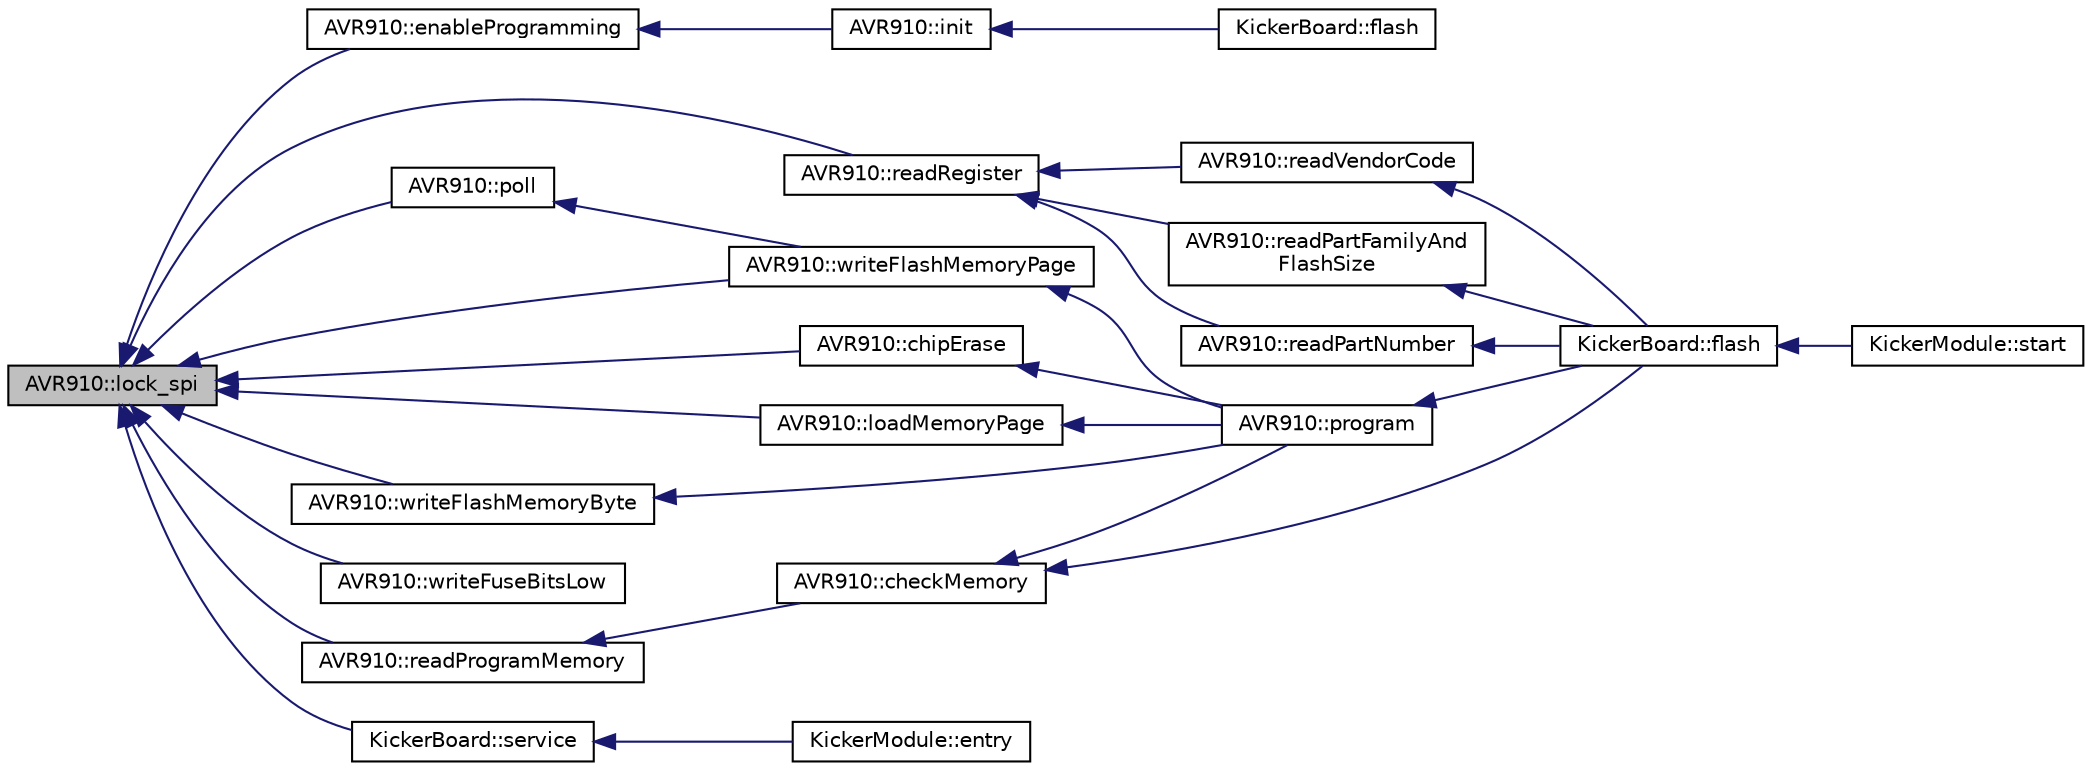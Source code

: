 digraph "AVR910::lock_spi"
{
  edge [fontname="Helvetica",fontsize="10",labelfontname="Helvetica",labelfontsize="10"];
  node [fontname="Helvetica",fontsize="10",shape=record];
  rankdir="LR";
  Node48 [label="AVR910::lock_spi",height=0.2,width=0.4,color="black", fillcolor="grey75", style="filled", fontcolor="black"];
  Node48 -> Node49 [dir="back",color="midnightblue",fontsize="10",style="solid",fontname="Helvetica"];
  Node49 [label="AVR910::enableProgramming",height=0.2,width=0.4,color="black", fillcolor="white", style="filled",URL="$class_a_v_r910.html#a32ada57871310471f4dcce84141f7f28",tooltip="Issue an enable programming command to the AVR microcontroller. "];
  Node49 -> Node50 [dir="back",color="midnightblue",fontsize="10",style="solid",fontname="Helvetica"];
  Node50 [label="AVR910::init",height=0.2,width=0.4,color="black", fillcolor="white", style="filled",URL="$class_a_v_r910.html#a8af9bfcbc0a4fdea5a9909b6125faaa0",tooltip="Sends an enable programming command, allowing device registers to be read and commands sent..."];
  Node50 -> Node51 [dir="back",color="midnightblue",fontsize="10",style="solid",fontname="Helvetica"];
  Node51 [label="KickerBoard::flash",height=0.2,width=0.4,color="black", fillcolor="white", style="filled",URL="$class_kicker_board.html#a61455be0828684366a62465ddb33fdb5",tooltip="Reflashes the program on the kicker board MCU with the default binary found in the device-bins/kicker..."];
  Node48 -> Node52 [dir="back",color="midnightblue",fontsize="10",style="solid",fontname="Helvetica"];
  Node52 [label="AVR910::poll",height=0.2,width=0.4,color="black", fillcolor="white", style="filled",URL="$class_a_v_r910.html#ac0fb0a591e044d917d00d3f1e6635072",tooltip="Poll the device until it has finished its current operation. "];
  Node52 -> Node53 [dir="back",color="midnightblue",fontsize="10",style="solid",fontname="Helvetica"];
  Node53 [label="AVR910::writeFlashMemoryPage",height=0.2,width=0.4,color="black", fillcolor="white", style="filled",URL="$class_a_v_r910.html#adf1394523f7ceb15279bcec480d79e04",tooltip="Write the memory page buffer to flash memory. "];
  Node53 -> Node54 [dir="back",color="midnightblue",fontsize="10",style="solid",fontname="Helvetica"];
  Node54 [label="AVR910::program",height=0.2,width=0.4,color="black", fillcolor="white", style="filled",URL="$class_a_v_r910.html#a355ef9fb0c84d822fb50bff21ff1a7b8",tooltip="Program the AVR microcontroller connected to the mbed. "];
  Node54 -> Node55 [dir="back",color="midnightblue",fontsize="10",style="solid",fontname="Helvetica"];
  Node55 [label="KickerBoard::flash",height=0.2,width=0.4,color="black", fillcolor="white", style="filled",URL="$class_kicker_board.html#a28cc7187d0a26480ecab58f733913adb",tooltip="Reflashes the program on the kicker board MCU with the file specified. "];
  Node55 -> Node56 [dir="back",color="midnightblue",fontsize="10",style="solid",fontname="Helvetica"];
  Node56 [label="KickerModule::start",height=0.2,width=0.4,color="black", fillcolor="white", style="filled",URL="$class_kicker_module.html#a5901fc136f50ca6de9b7110c03f01a10",tooltip="Code which initializes module. "];
  Node48 -> Node57 [dir="back",color="midnightblue",fontsize="10",style="solid",fontname="Helvetica"];
  Node57 [label="AVR910::readRegister",height=0.2,width=0.4,color="black", fillcolor="white", style="filled",URL="$class_a_v_r910.html#a4e99d5a29dc0e48069cebd1f26c83800"];
  Node57 -> Node58 [dir="back",color="midnightblue",fontsize="10",style="solid",fontname="Helvetica"];
  Node58 [label="AVR910::readVendorCode",height=0.2,width=0.4,color="black", fillcolor="white", style="filled",URL="$class_a_v_r910.html#a24a91ddb881d8e0d27c1cb203d0f7349",tooltip="Read the vendor code of the device. "];
  Node58 -> Node55 [dir="back",color="midnightblue",fontsize="10",style="solid",fontname="Helvetica"];
  Node57 -> Node59 [dir="back",color="midnightblue",fontsize="10",style="solid",fontname="Helvetica"];
  Node59 [label="AVR910::readPartFamilyAnd\lFlashSize",height=0.2,width=0.4,color="black", fillcolor="white", style="filled",URL="$class_a_v_r910.html#a07c549c137848a2ecf78e1dcb241816e",tooltip="Read the part family and flash size of the device. "];
  Node59 -> Node55 [dir="back",color="midnightblue",fontsize="10",style="solid",fontname="Helvetica"];
  Node57 -> Node60 [dir="back",color="midnightblue",fontsize="10",style="solid",fontname="Helvetica"];
  Node60 [label="AVR910::readPartNumber",height=0.2,width=0.4,color="black", fillcolor="white", style="filled",URL="$class_a_v_r910.html#ad1717b6ab05e7c0aba237a7c147354ae",tooltip="Read the part number. "];
  Node60 -> Node55 [dir="back",color="midnightblue",fontsize="10",style="solid",fontname="Helvetica"];
  Node48 -> Node61 [dir="back",color="midnightblue",fontsize="10",style="solid",fontname="Helvetica"];
  Node61 [label="AVR910::chipErase",height=0.2,width=0.4,color="black", fillcolor="white", style="filled",URL="$class_a_v_r910.html#a97502aa5764608dcd9c9b3f22629026c",tooltip="Issue a chip erase command to the AVR microcontroller. "];
  Node61 -> Node54 [dir="back",color="midnightblue",fontsize="10",style="solid",fontname="Helvetica"];
  Node48 -> Node62 [dir="back",color="midnightblue",fontsize="10",style="solid",fontname="Helvetica"];
  Node62 [label="AVR910::loadMemoryPage",height=0.2,width=0.4,color="black", fillcolor="white", style="filled",URL="$class_a_v_r910.html#a1e5ff38fc05efa757b90a9d1e3a8e53d",tooltip="Load a byte into the memory page buffer. "];
  Node62 -> Node54 [dir="back",color="midnightblue",fontsize="10",style="solid",fontname="Helvetica"];
  Node48 -> Node63 [dir="back",color="midnightblue",fontsize="10",style="solid",fontname="Helvetica"];
  Node63 [label="AVR910::writeFlashMemoryByte",height=0.2,width=0.4,color="black", fillcolor="white", style="filled",URL="$class_a_v_r910.html#a4d3b3f3268bcd7af9dcac28d65aa4f07",tooltip="Write a byte into the flash memory. "];
  Node63 -> Node54 [dir="back",color="midnightblue",fontsize="10",style="solid",fontname="Helvetica"];
  Node48 -> Node64 [dir="back",color="midnightblue",fontsize="10",style="solid",fontname="Helvetica"];
  Node64 [label="AVR910::writeFuseBitsLow",height=0.2,width=0.4,color="black", fillcolor="white", style="filled",URL="$class_a_v_r910.html#a39178fcc7d45cd3f0835525f5270f7fd"];
  Node48 -> Node53 [dir="back",color="midnightblue",fontsize="10",style="solid",fontname="Helvetica"];
  Node48 -> Node65 [dir="back",color="midnightblue",fontsize="10",style="solid",fontname="Helvetica"];
  Node65 [label="AVR910::readProgramMemory",height=0.2,width=0.4,color="black", fillcolor="white", style="filled",URL="$class_a_v_r910.html#a3ba4ac1ede5e82813de6dbf3d1691b6f",tooltip="Read a byte from program memory. "];
  Node65 -> Node66 [dir="back",color="midnightblue",fontsize="10",style="solid",fontname="Helvetica"];
  Node66 [label="AVR910::checkMemory",height=0.2,width=0.4,color="black", fillcolor="white", style="filled",URL="$class_a_v_r910.html#a3d5e6c907a6c31e47e05557fc713f0f0",tooltip="Check the binary has been written correctly. "];
  Node66 -> Node54 [dir="back",color="midnightblue",fontsize="10",style="solid",fontname="Helvetica"];
  Node66 -> Node55 [dir="back",color="midnightblue",fontsize="10",style="solid",fontname="Helvetica"];
  Node48 -> Node67 [dir="back",color="midnightblue",fontsize="10",style="solid",fontname="Helvetica"];
  Node67 [label="KickerBoard::service",height=0.2,width=0.4,color="black", fillcolor="white", style="filled",URL="$class_kicker_board.html#aaa3a613b73e4be7eb4812bb8c11bc6ce",tooltip="Must be called once an interation (~25hz) to communicate and update the kicker. "];
  Node67 -> Node68 [dir="back",color="midnightblue",fontsize="10",style="solid",fontname="Helvetica"];
  Node68 [label="KickerModule::entry",height=0.2,width=0.4,color="black", fillcolor="white", style="filled",URL="$class_kicker_module.html#a6fcd2828adf2f4c00d113f4b316e22eb",tooltip="Code to run when called by RTOS once per system tick (kperiod) "];
}
